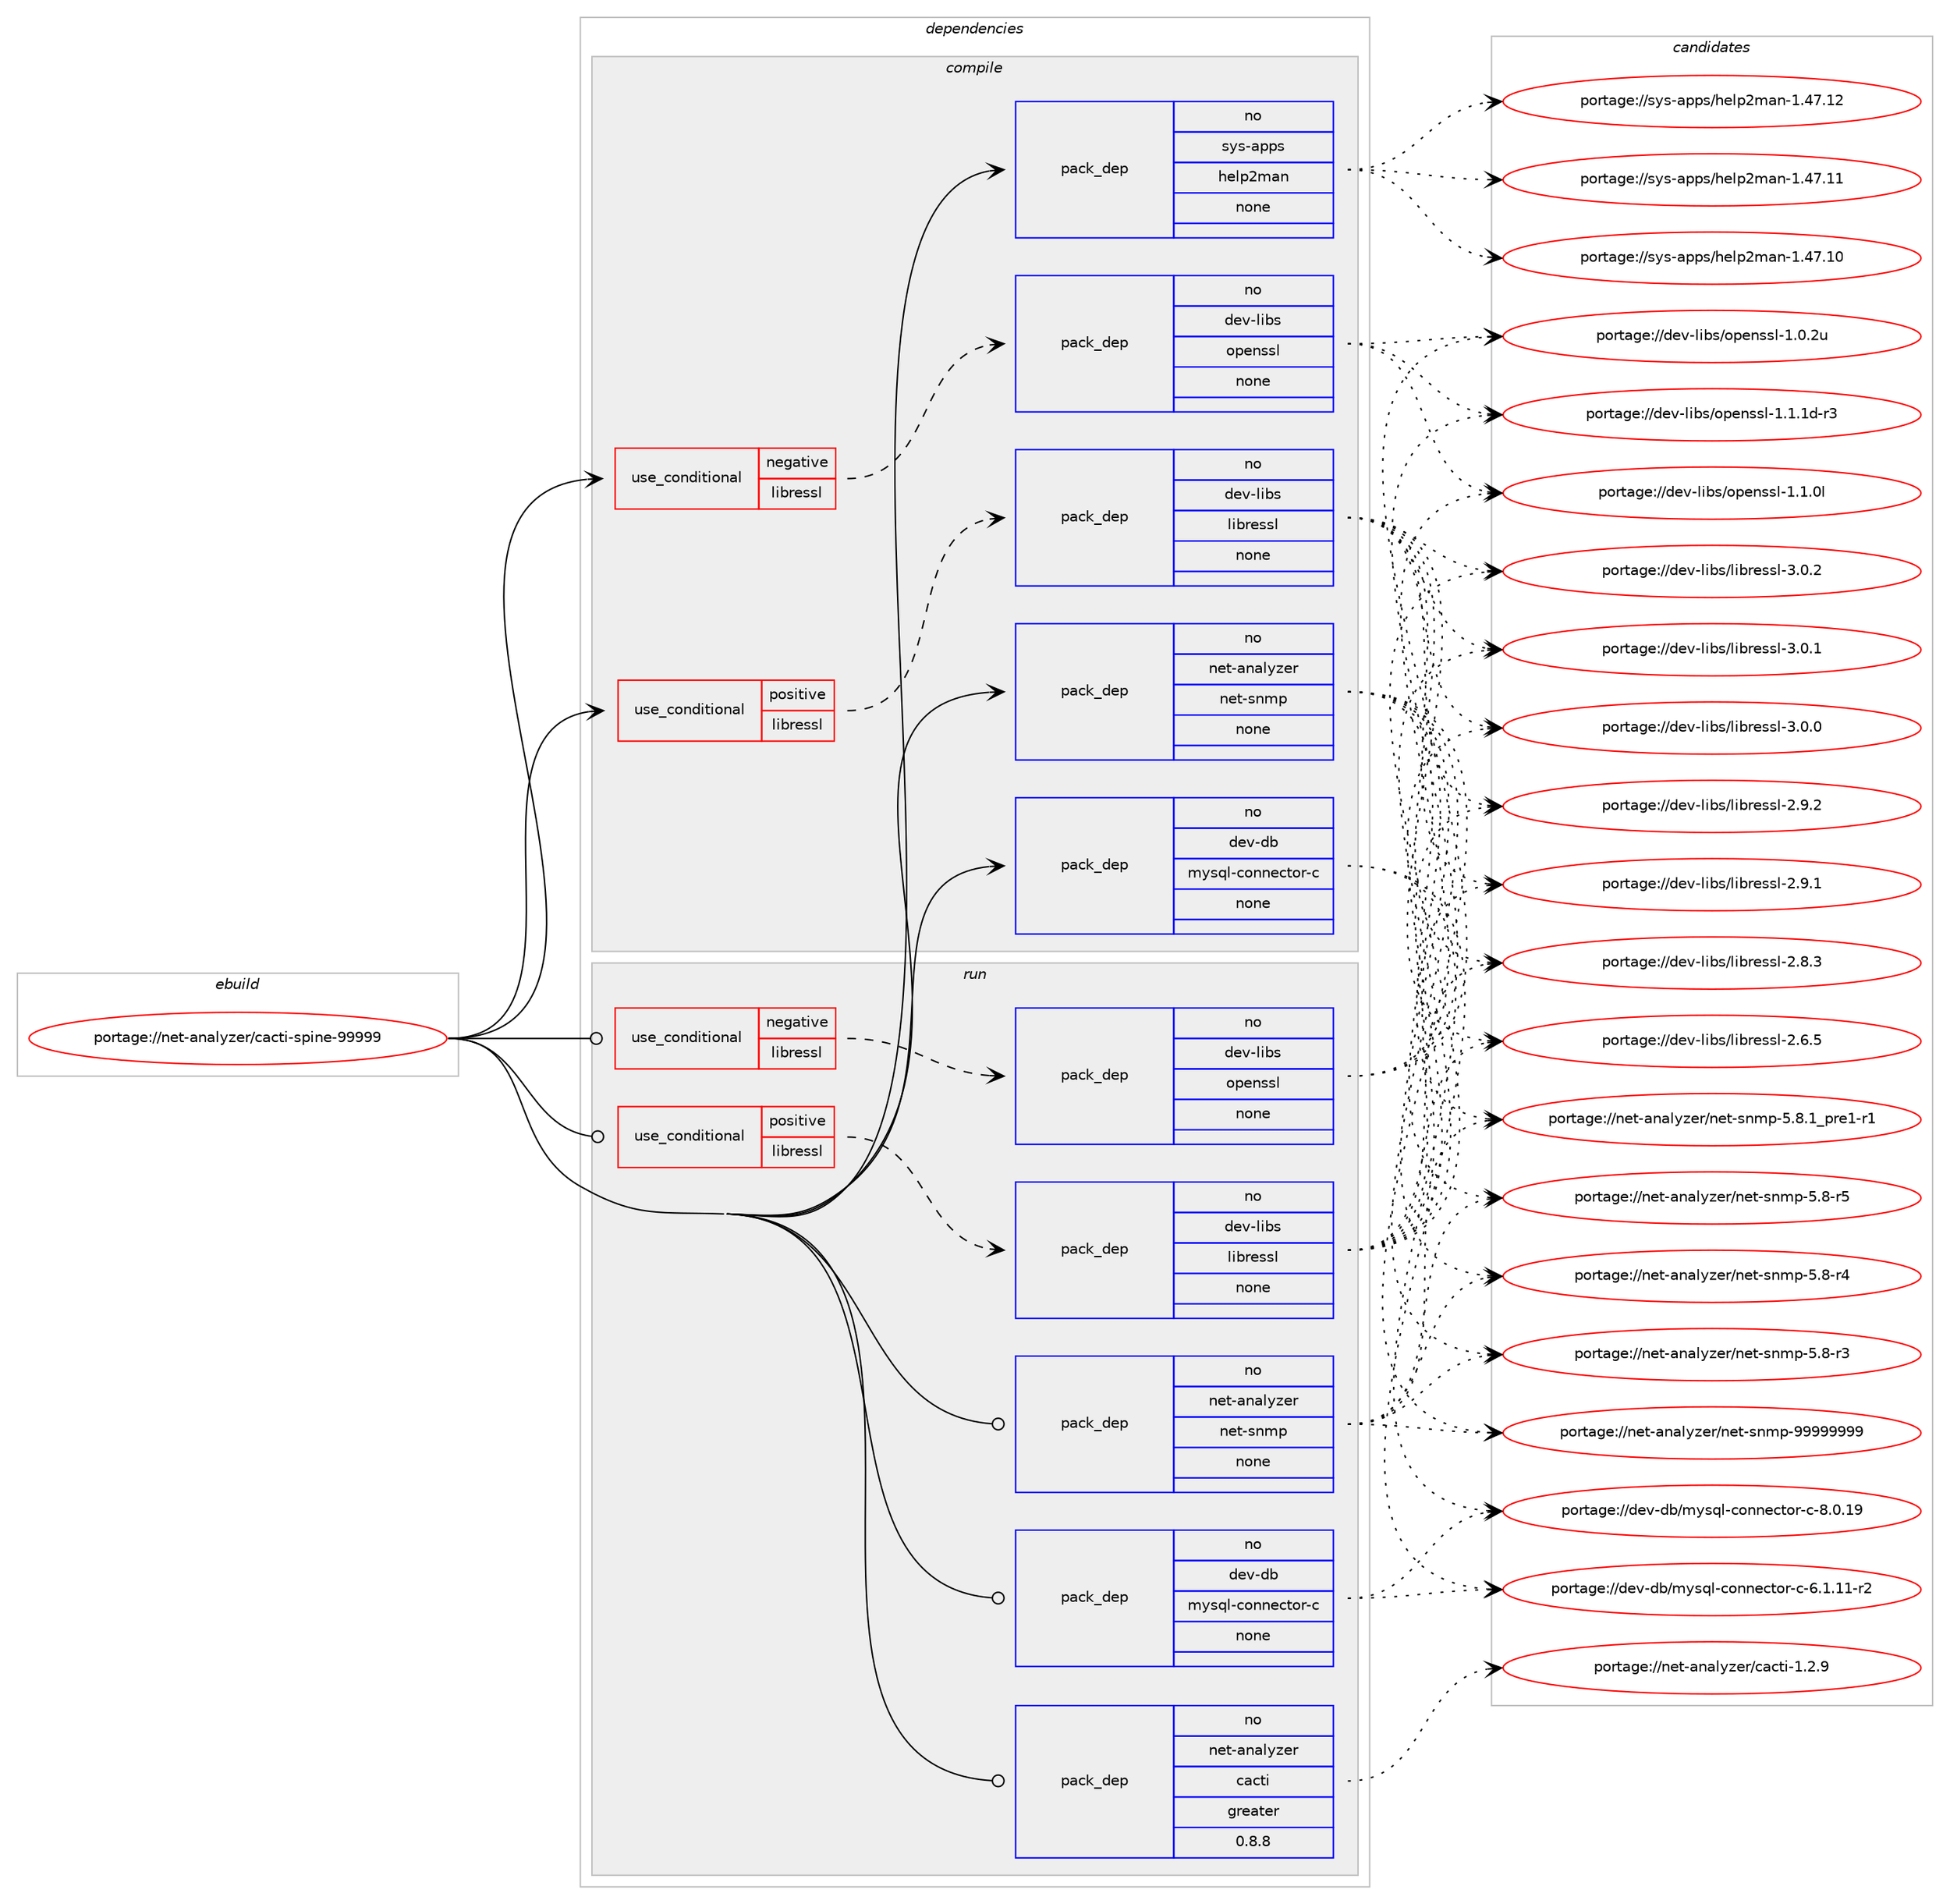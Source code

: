 digraph prolog {

# *************
# Graph options
# *************

newrank=true;
concentrate=true;
compound=true;
graph [rankdir=LR,fontname=Helvetica,fontsize=10,ranksep=1.5];#, ranksep=2.5, nodesep=0.2];
edge  [arrowhead=vee];
node  [fontname=Helvetica,fontsize=10];

# **********
# The ebuild
# **********

subgraph cluster_leftcol {
color=gray;
rank=same;
label=<<i>ebuild</i>>;
id [label="portage://net-analyzer/cacti-spine-99999", color=red, width=4, href="../net-analyzer/cacti-spine-99999.svg"];
}

# ****************
# The dependencies
# ****************

subgraph cluster_midcol {
color=gray;
label=<<i>dependencies</i>>;
subgraph cluster_compile {
fillcolor="#eeeeee";
style=filled;
label=<<i>compile</i>>;
subgraph cond24503 {
dependency105594 [label=<<TABLE BORDER="0" CELLBORDER="1" CELLSPACING="0" CELLPADDING="4"><TR><TD ROWSPAN="3" CELLPADDING="10">use_conditional</TD></TR><TR><TD>negative</TD></TR><TR><TD>libressl</TD></TR></TABLE>>, shape=none, color=red];
subgraph pack79180 {
dependency105595 [label=<<TABLE BORDER="0" CELLBORDER="1" CELLSPACING="0" CELLPADDING="4" WIDTH="220"><TR><TD ROWSPAN="6" CELLPADDING="30">pack_dep</TD></TR><TR><TD WIDTH="110">no</TD></TR><TR><TD>dev-libs</TD></TR><TR><TD>openssl</TD></TR><TR><TD>none</TD></TR><TR><TD></TD></TR></TABLE>>, shape=none, color=blue];
}
dependency105594:e -> dependency105595:w [weight=20,style="dashed",arrowhead="vee"];
}
id:e -> dependency105594:w [weight=20,style="solid",arrowhead="vee"];
subgraph cond24504 {
dependency105596 [label=<<TABLE BORDER="0" CELLBORDER="1" CELLSPACING="0" CELLPADDING="4"><TR><TD ROWSPAN="3" CELLPADDING="10">use_conditional</TD></TR><TR><TD>positive</TD></TR><TR><TD>libressl</TD></TR></TABLE>>, shape=none, color=red];
subgraph pack79181 {
dependency105597 [label=<<TABLE BORDER="0" CELLBORDER="1" CELLSPACING="0" CELLPADDING="4" WIDTH="220"><TR><TD ROWSPAN="6" CELLPADDING="30">pack_dep</TD></TR><TR><TD WIDTH="110">no</TD></TR><TR><TD>dev-libs</TD></TR><TR><TD>libressl</TD></TR><TR><TD>none</TD></TR><TR><TD></TD></TR></TABLE>>, shape=none, color=blue];
}
dependency105596:e -> dependency105597:w [weight=20,style="dashed",arrowhead="vee"];
}
id:e -> dependency105596:w [weight=20,style="solid",arrowhead="vee"];
subgraph pack79182 {
dependency105598 [label=<<TABLE BORDER="0" CELLBORDER="1" CELLSPACING="0" CELLPADDING="4" WIDTH="220"><TR><TD ROWSPAN="6" CELLPADDING="30">pack_dep</TD></TR><TR><TD WIDTH="110">no</TD></TR><TR><TD>dev-db</TD></TR><TR><TD>mysql-connector-c</TD></TR><TR><TD>none</TD></TR><TR><TD></TD></TR></TABLE>>, shape=none, color=blue];
}
id:e -> dependency105598:w [weight=20,style="solid",arrowhead="vee"];
subgraph pack79183 {
dependency105599 [label=<<TABLE BORDER="0" CELLBORDER="1" CELLSPACING="0" CELLPADDING="4" WIDTH="220"><TR><TD ROWSPAN="6" CELLPADDING="30">pack_dep</TD></TR><TR><TD WIDTH="110">no</TD></TR><TR><TD>net-analyzer</TD></TR><TR><TD>net-snmp</TD></TR><TR><TD>none</TD></TR><TR><TD></TD></TR></TABLE>>, shape=none, color=blue];
}
id:e -> dependency105599:w [weight=20,style="solid",arrowhead="vee"];
subgraph pack79184 {
dependency105600 [label=<<TABLE BORDER="0" CELLBORDER="1" CELLSPACING="0" CELLPADDING="4" WIDTH="220"><TR><TD ROWSPAN="6" CELLPADDING="30">pack_dep</TD></TR><TR><TD WIDTH="110">no</TD></TR><TR><TD>sys-apps</TD></TR><TR><TD>help2man</TD></TR><TR><TD>none</TD></TR><TR><TD></TD></TR></TABLE>>, shape=none, color=blue];
}
id:e -> dependency105600:w [weight=20,style="solid",arrowhead="vee"];
}
subgraph cluster_compileandrun {
fillcolor="#eeeeee";
style=filled;
label=<<i>compile and run</i>>;
}
subgraph cluster_run {
fillcolor="#eeeeee";
style=filled;
label=<<i>run</i>>;
subgraph cond24505 {
dependency105601 [label=<<TABLE BORDER="0" CELLBORDER="1" CELLSPACING="0" CELLPADDING="4"><TR><TD ROWSPAN="3" CELLPADDING="10">use_conditional</TD></TR><TR><TD>negative</TD></TR><TR><TD>libressl</TD></TR></TABLE>>, shape=none, color=red];
subgraph pack79185 {
dependency105602 [label=<<TABLE BORDER="0" CELLBORDER="1" CELLSPACING="0" CELLPADDING="4" WIDTH="220"><TR><TD ROWSPAN="6" CELLPADDING="30">pack_dep</TD></TR><TR><TD WIDTH="110">no</TD></TR><TR><TD>dev-libs</TD></TR><TR><TD>openssl</TD></TR><TR><TD>none</TD></TR><TR><TD></TD></TR></TABLE>>, shape=none, color=blue];
}
dependency105601:e -> dependency105602:w [weight=20,style="dashed",arrowhead="vee"];
}
id:e -> dependency105601:w [weight=20,style="solid",arrowhead="odot"];
subgraph cond24506 {
dependency105603 [label=<<TABLE BORDER="0" CELLBORDER="1" CELLSPACING="0" CELLPADDING="4"><TR><TD ROWSPAN="3" CELLPADDING="10">use_conditional</TD></TR><TR><TD>positive</TD></TR><TR><TD>libressl</TD></TR></TABLE>>, shape=none, color=red];
subgraph pack79186 {
dependency105604 [label=<<TABLE BORDER="0" CELLBORDER="1" CELLSPACING="0" CELLPADDING="4" WIDTH="220"><TR><TD ROWSPAN="6" CELLPADDING="30">pack_dep</TD></TR><TR><TD WIDTH="110">no</TD></TR><TR><TD>dev-libs</TD></TR><TR><TD>libressl</TD></TR><TR><TD>none</TD></TR><TR><TD></TD></TR></TABLE>>, shape=none, color=blue];
}
dependency105603:e -> dependency105604:w [weight=20,style="dashed",arrowhead="vee"];
}
id:e -> dependency105603:w [weight=20,style="solid",arrowhead="odot"];
subgraph pack79187 {
dependency105605 [label=<<TABLE BORDER="0" CELLBORDER="1" CELLSPACING="0" CELLPADDING="4" WIDTH="220"><TR><TD ROWSPAN="6" CELLPADDING="30">pack_dep</TD></TR><TR><TD WIDTH="110">no</TD></TR><TR><TD>dev-db</TD></TR><TR><TD>mysql-connector-c</TD></TR><TR><TD>none</TD></TR><TR><TD></TD></TR></TABLE>>, shape=none, color=blue];
}
id:e -> dependency105605:w [weight=20,style="solid",arrowhead="odot"];
subgraph pack79188 {
dependency105606 [label=<<TABLE BORDER="0" CELLBORDER="1" CELLSPACING="0" CELLPADDING="4" WIDTH="220"><TR><TD ROWSPAN="6" CELLPADDING="30">pack_dep</TD></TR><TR><TD WIDTH="110">no</TD></TR><TR><TD>net-analyzer</TD></TR><TR><TD>cacti</TD></TR><TR><TD>greater</TD></TR><TR><TD>0.8.8</TD></TR></TABLE>>, shape=none, color=blue];
}
id:e -> dependency105606:w [weight=20,style="solid",arrowhead="odot"];
subgraph pack79189 {
dependency105607 [label=<<TABLE BORDER="0" CELLBORDER="1" CELLSPACING="0" CELLPADDING="4" WIDTH="220"><TR><TD ROWSPAN="6" CELLPADDING="30">pack_dep</TD></TR><TR><TD WIDTH="110">no</TD></TR><TR><TD>net-analyzer</TD></TR><TR><TD>net-snmp</TD></TR><TR><TD>none</TD></TR><TR><TD></TD></TR></TABLE>>, shape=none, color=blue];
}
id:e -> dependency105607:w [weight=20,style="solid",arrowhead="odot"];
}
}

# **************
# The candidates
# **************

subgraph cluster_choices {
rank=same;
color=gray;
label=<<i>candidates</i>>;

subgraph choice79180 {
color=black;
nodesep=1;
choice1001011184510810598115471111121011101151151084549464946491004511451 [label="portage://dev-libs/openssl-1.1.1d-r3", color=red, width=4,href="../dev-libs/openssl-1.1.1d-r3.svg"];
choice100101118451081059811547111112101110115115108454946494648108 [label="portage://dev-libs/openssl-1.1.0l", color=red, width=4,href="../dev-libs/openssl-1.1.0l.svg"];
choice100101118451081059811547111112101110115115108454946484650117 [label="portage://dev-libs/openssl-1.0.2u", color=red, width=4,href="../dev-libs/openssl-1.0.2u.svg"];
dependency105595:e -> choice1001011184510810598115471111121011101151151084549464946491004511451:w [style=dotted,weight="100"];
dependency105595:e -> choice100101118451081059811547111112101110115115108454946494648108:w [style=dotted,weight="100"];
dependency105595:e -> choice100101118451081059811547111112101110115115108454946484650117:w [style=dotted,weight="100"];
}
subgraph choice79181 {
color=black;
nodesep=1;
choice10010111845108105981154710810598114101115115108455146484650 [label="portage://dev-libs/libressl-3.0.2", color=red, width=4,href="../dev-libs/libressl-3.0.2.svg"];
choice10010111845108105981154710810598114101115115108455146484649 [label="portage://dev-libs/libressl-3.0.1", color=red, width=4,href="../dev-libs/libressl-3.0.1.svg"];
choice10010111845108105981154710810598114101115115108455146484648 [label="portage://dev-libs/libressl-3.0.0", color=red, width=4,href="../dev-libs/libressl-3.0.0.svg"];
choice10010111845108105981154710810598114101115115108455046574650 [label="portage://dev-libs/libressl-2.9.2", color=red, width=4,href="../dev-libs/libressl-2.9.2.svg"];
choice10010111845108105981154710810598114101115115108455046574649 [label="portage://dev-libs/libressl-2.9.1", color=red, width=4,href="../dev-libs/libressl-2.9.1.svg"];
choice10010111845108105981154710810598114101115115108455046564651 [label="portage://dev-libs/libressl-2.8.3", color=red, width=4,href="../dev-libs/libressl-2.8.3.svg"];
choice10010111845108105981154710810598114101115115108455046544653 [label="portage://dev-libs/libressl-2.6.5", color=red, width=4,href="../dev-libs/libressl-2.6.5.svg"];
dependency105597:e -> choice10010111845108105981154710810598114101115115108455146484650:w [style=dotted,weight="100"];
dependency105597:e -> choice10010111845108105981154710810598114101115115108455146484649:w [style=dotted,weight="100"];
dependency105597:e -> choice10010111845108105981154710810598114101115115108455146484648:w [style=dotted,weight="100"];
dependency105597:e -> choice10010111845108105981154710810598114101115115108455046574650:w [style=dotted,weight="100"];
dependency105597:e -> choice10010111845108105981154710810598114101115115108455046574649:w [style=dotted,weight="100"];
dependency105597:e -> choice10010111845108105981154710810598114101115115108455046564651:w [style=dotted,weight="100"];
dependency105597:e -> choice10010111845108105981154710810598114101115115108455046544653:w [style=dotted,weight="100"];
}
subgraph choice79182 {
color=black;
nodesep=1;
choice100101118451009847109121115113108459911111011010199116111114459945564648464957 [label="portage://dev-db/mysql-connector-c-8.0.19", color=red, width=4,href="../dev-db/mysql-connector-c-8.0.19.svg"];
choice1001011184510098471091211151131084599111110110101991161111144599455446494649494511450 [label="portage://dev-db/mysql-connector-c-6.1.11-r2", color=red, width=4,href="../dev-db/mysql-connector-c-6.1.11-r2.svg"];
dependency105598:e -> choice100101118451009847109121115113108459911111011010199116111114459945564648464957:w [style=dotted,weight="100"];
dependency105598:e -> choice1001011184510098471091211151131084599111110110101991161111144599455446494649494511450:w [style=dotted,weight="100"];
}
subgraph choice79183 {
color=black;
nodesep=1;
choice1101011164597110971081211221011144711010111645115110109112455757575757575757 [label="portage://net-analyzer/net-snmp-99999999", color=red, width=4,href="../net-analyzer/net-snmp-99999999.svg"];
choice110101116459711097108121122101114471101011164511511010911245534656464995112114101494511449 [label="portage://net-analyzer/net-snmp-5.8.1_pre1-r1", color=red, width=4,href="../net-analyzer/net-snmp-5.8.1_pre1-r1.svg"];
choice1101011164597110971081211221011144711010111645115110109112455346564511453 [label="portage://net-analyzer/net-snmp-5.8-r5", color=red, width=4,href="../net-analyzer/net-snmp-5.8-r5.svg"];
choice1101011164597110971081211221011144711010111645115110109112455346564511452 [label="portage://net-analyzer/net-snmp-5.8-r4", color=red, width=4,href="../net-analyzer/net-snmp-5.8-r4.svg"];
choice1101011164597110971081211221011144711010111645115110109112455346564511451 [label="portage://net-analyzer/net-snmp-5.8-r3", color=red, width=4,href="../net-analyzer/net-snmp-5.8-r3.svg"];
dependency105599:e -> choice1101011164597110971081211221011144711010111645115110109112455757575757575757:w [style=dotted,weight="100"];
dependency105599:e -> choice110101116459711097108121122101114471101011164511511010911245534656464995112114101494511449:w [style=dotted,weight="100"];
dependency105599:e -> choice1101011164597110971081211221011144711010111645115110109112455346564511453:w [style=dotted,weight="100"];
dependency105599:e -> choice1101011164597110971081211221011144711010111645115110109112455346564511452:w [style=dotted,weight="100"];
dependency105599:e -> choice1101011164597110971081211221011144711010111645115110109112455346564511451:w [style=dotted,weight="100"];
}
subgraph choice79184 {
color=black;
nodesep=1;
choice11512111545971121121154710410110811250109971104549465255464950 [label="portage://sys-apps/help2man-1.47.12", color=red, width=4,href="../sys-apps/help2man-1.47.12.svg"];
choice11512111545971121121154710410110811250109971104549465255464949 [label="portage://sys-apps/help2man-1.47.11", color=red, width=4,href="../sys-apps/help2man-1.47.11.svg"];
choice11512111545971121121154710410110811250109971104549465255464948 [label="portage://sys-apps/help2man-1.47.10", color=red, width=4,href="../sys-apps/help2man-1.47.10.svg"];
dependency105600:e -> choice11512111545971121121154710410110811250109971104549465255464950:w [style=dotted,weight="100"];
dependency105600:e -> choice11512111545971121121154710410110811250109971104549465255464949:w [style=dotted,weight="100"];
dependency105600:e -> choice11512111545971121121154710410110811250109971104549465255464948:w [style=dotted,weight="100"];
}
subgraph choice79185 {
color=black;
nodesep=1;
choice1001011184510810598115471111121011101151151084549464946491004511451 [label="portage://dev-libs/openssl-1.1.1d-r3", color=red, width=4,href="../dev-libs/openssl-1.1.1d-r3.svg"];
choice100101118451081059811547111112101110115115108454946494648108 [label="portage://dev-libs/openssl-1.1.0l", color=red, width=4,href="../dev-libs/openssl-1.1.0l.svg"];
choice100101118451081059811547111112101110115115108454946484650117 [label="portage://dev-libs/openssl-1.0.2u", color=red, width=4,href="../dev-libs/openssl-1.0.2u.svg"];
dependency105602:e -> choice1001011184510810598115471111121011101151151084549464946491004511451:w [style=dotted,weight="100"];
dependency105602:e -> choice100101118451081059811547111112101110115115108454946494648108:w [style=dotted,weight="100"];
dependency105602:e -> choice100101118451081059811547111112101110115115108454946484650117:w [style=dotted,weight="100"];
}
subgraph choice79186 {
color=black;
nodesep=1;
choice10010111845108105981154710810598114101115115108455146484650 [label="portage://dev-libs/libressl-3.0.2", color=red, width=4,href="../dev-libs/libressl-3.0.2.svg"];
choice10010111845108105981154710810598114101115115108455146484649 [label="portage://dev-libs/libressl-3.0.1", color=red, width=4,href="../dev-libs/libressl-3.0.1.svg"];
choice10010111845108105981154710810598114101115115108455146484648 [label="portage://dev-libs/libressl-3.0.0", color=red, width=4,href="../dev-libs/libressl-3.0.0.svg"];
choice10010111845108105981154710810598114101115115108455046574650 [label="portage://dev-libs/libressl-2.9.2", color=red, width=4,href="../dev-libs/libressl-2.9.2.svg"];
choice10010111845108105981154710810598114101115115108455046574649 [label="portage://dev-libs/libressl-2.9.1", color=red, width=4,href="../dev-libs/libressl-2.9.1.svg"];
choice10010111845108105981154710810598114101115115108455046564651 [label="portage://dev-libs/libressl-2.8.3", color=red, width=4,href="../dev-libs/libressl-2.8.3.svg"];
choice10010111845108105981154710810598114101115115108455046544653 [label="portage://dev-libs/libressl-2.6.5", color=red, width=4,href="../dev-libs/libressl-2.6.5.svg"];
dependency105604:e -> choice10010111845108105981154710810598114101115115108455146484650:w [style=dotted,weight="100"];
dependency105604:e -> choice10010111845108105981154710810598114101115115108455146484649:w [style=dotted,weight="100"];
dependency105604:e -> choice10010111845108105981154710810598114101115115108455146484648:w [style=dotted,weight="100"];
dependency105604:e -> choice10010111845108105981154710810598114101115115108455046574650:w [style=dotted,weight="100"];
dependency105604:e -> choice10010111845108105981154710810598114101115115108455046574649:w [style=dotted,weight="100"];
dependency105604:e -> choice10010111845108105981154710810598114101115115108455046564651:w [style=dotted,weight="100"];
dependency105604:e -> choice10010111845108105981154710810598114101115115108455046544653:w [style=dotted,weight="100"];
}
subgraph choice79187 {
color=black;
nodesep=1;
choice100101118451009847109121115113108459911111011010199116111114459945564648464957 [label="portage://dev-db/mysql-connector-c-8.0.19", color=red, width=4,href="../dev-db/mysql-connector-c-8.0.19.svg"];
choice1001011184510098471091211151131084599111110110101991161111144599455446494649494511450 [label="portage://dev-db/mysql-connector-c-6.1.11-r2", color=red, width=4,href="../dev-db/mysql-connector-c-6.1.11-r2.svg"];
dependency105605:e -> choice100101118451009847109121115113108459911111011010199116111114459945564648464957:w [style=dotted,weight="100"];
dependency105605:e -> choice1001011184510098471091211151131084599111110110101991161111144599455446494649494511450:w [style=dotted,weight="100"];
}
subgraph choice79188 {
color=black;
nodesep=1;
choice11010111645971109710812112210111447999799116105454946504657 [label="portage://net-analyzer/cacti-1.2.9", color=red, width=4,href="../net-analyzer/cacti-1.2.9.svg"];
dependency105606:e -> choice11010111645971109710812112210111447999799116105454946504657:w [style=dotted,weight="100"];
}
subgraph choice79189 {
color=black;
nodesep=1;
choice1101011164597110971081211221011144711010111645115110109112455757575757575757 [label="portage://net-analyzer/net-snmp-99999999", color=red, width=4,href="../net-analyzer/net-snmp-99999999.svg"];
choice110101116459711097108121122101114471101011164511511010911245534656464995112114101494511449 [label="portage://net-analyzer/net-snmp-5.8.1_pre1-r1", color=red, width=4,href="../net-analyzer/net-snmp-5.8.1_pre1-r1.svg"];
choice1101011164597110971081211221011144711010111645115110109112455346564511453 [label="portage://net-analyzer/net-snmp-5.8-r5", color=red, width=4,href="../net-analyzer/net-snmp-5.8-r5.svg"];
choice1101011164597110971081211221011144711010111645115110109112455346564511452 [label="portage://net-analyzer/net-snmp-5.8-r4", color=red, width=4,href="../net-analyzer/net-snmp-5.8-r4.svg"];
choice1101011164597110971081211221011144711010111645115110109112455346564511451 [label="portage://net-analyzer/net-snmp-5.8-r3", color=red, width=4,href="../net-analyzer/net-snmp-5.8-r3.svg"];
dependency105607:e -> choice1101011164597110971081211221011144711010111645115110109112455757575757575757:w [style=dotted,weight="100"];
dependency105607:e -> choice110101116459711097108121122101114471101011164511511010911245534656464995112114101494511449:w [style=dotted,weight="100"];
dependency105607:e -> choice1101011164597110971081211221011144711010111645115110109112455346564511453:w [style=dotted,weight="100"];
dependency105607:e -> choice1101011164597110971081211221011144711010111645115110109112455346564511452:w [style=dotted,weight="100"];
dependency105607:e -> choice1101011164597110971081211221011144711010111645115110109112455346564511451:w [style=dotted,weight="100"];
}
}

}
